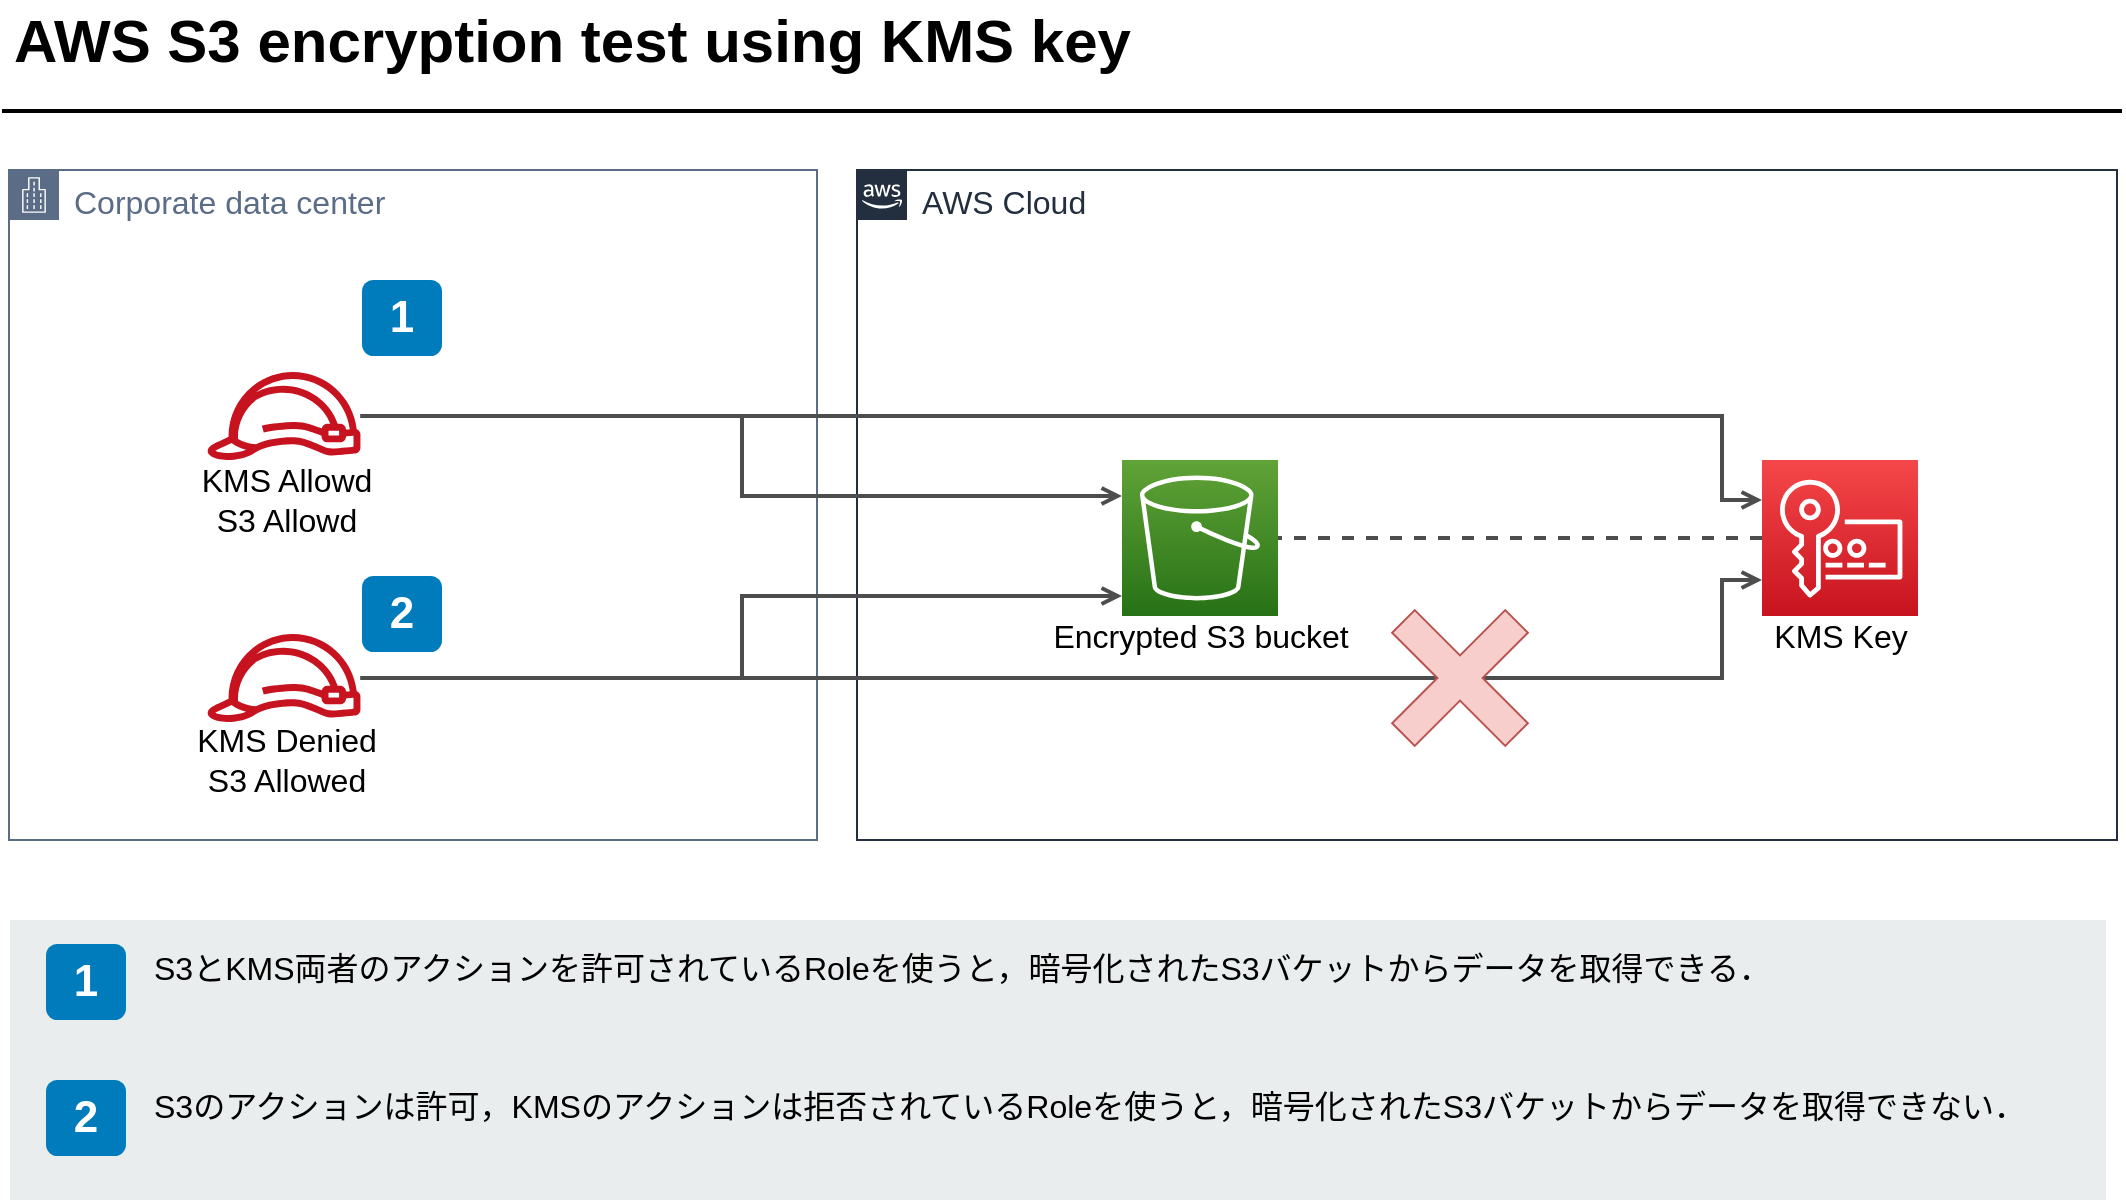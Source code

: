 <mxfile version="12.6.5" type="device"><diagram id="Ht1M8jgEwFfnCIfOTk4-" name="Page-1"><mxGraphModel dx="1793" dy="1067" grid="1" gridSize="10" guides="1" tooltips="1" connect="1" arrows="1" fold="1" page="1" pageScale="1" pageWidth="827" pageHeight="1169" math="0" shadow="0"><root><mxCell id="0"/><mxCell id="1" parent="0"/><mxCell id="UEzPUAAOIrF-is8g5C7q-2" value="AWS Cloud" style="points=[[0,0],[0.25,0],[0.5,0],[0.75,0],[1,0],[1,0.25],[1,0.5],[1,0.75],[1,1],[0.75,1],[0.5,1],[0.25,1],[0,1],[0,0.75],[0,0.5],[0,0.25]];outlineConnect=0;gradientColor=none;html=1;whiteSpace=wrap;fontSize=16;fontStyle=0;shape=mxgraph.aws4.group;grIcon=mxgraph.aws4.group_aws_cloud_alt;strokeColor=#232F3E;fillColor=none;verticalAlign=top;align=left;spacingLeft=30;fontColor=#232F3E;dashed=0;" parent="1" vertex="1"><mxGeometry x="437.5" y="105" width="630" height="335" as="geometry"/></mxCell><mxCell id="UEzPUAAOIrF-is8g5C7q-1" value="Corporate data center" style="points=[[0,0],[0.25,0],[0.5,0],[0.75,0],[1,0],[1,0.25],[1,0.5],[1,0.75],[1,1],[0.75,1],[0.5,1],[0.25,1],[0,1],[0,0.75],[0,0.5],[0,0.25]];outlineConnect=0;gradientColor=none;html=1;whiteSpace=wrap;fontSize=16;fontStyle=0;shape=mxgraph.aws4.group;grIcon=mxgraph.aws4.group_corporate_data_center;strokeColor=#5A6C86;fillColor=none;verticalAlign=top;align=left;spacingLeft=30;fontColor=#5A6C86;dashed=0;" parent="1" vertex="1"><mxGeometry x="13.5" y="105" width="404" height="335" as="geometry"/></mxCell><mxCell id="-QjtrjUzRDEMRZ5MF8oH-9" value="1" style="rounded=1;whiteSpace=wrap;html=1;fillColor=#007CBD;strokeColor=none;fontColor=#FFFFFF;fontStyle=1;fontSize=22;" parent="1" vertex="1"><mxGeometry x="190" y="160" width="40" height="38" as="geometry"/></mxCell><mxCell id="-QjtrjUzRDEMRZ5MF8oH-47" value="AWS S3 encryption test using KMS key" style="text;html=1;resizable=0;points=[];autosize=1;align=left;verticalAlign=top;spacingTop=-4;fontSize=30;fontStyle=1" parent="1" vertex="1"><mxGeometry x="14" y="20" width="570" height="40" as="geometry"/></mxCell><mxCell id="SCVMTBWpLvtzJIhz15lM-1" value="" style="line;strokeWidth=2;html=1;fontSize=14;" parent="1" vertex="1"><mxGeometry x="10" y="70.5" width="1060" height="10" as="geometry"/></mxCell><mxCell id="7OVz4w7n9kzEPWy-4BBC-3" value="" style="rounded=0;whiteSpace=wrap;html=1;fillColor=#EAEDED;fontSize=22;fontColor=#FFFFFF;strokeColor=none;labelBackgroundColor=none;" parent="1" vertex="1"><mxGeometry x="14" y="480" width="1048" height="140" as="geometry"/></mxCell><mxCell id="7OVz4w7n9kzEPWy-4BBC-4" value="1" style="rounded=1;whiteSpace=wrap;html=1;fillColor=#007CBD;strokeColor=none;fontColor=#FFFFFF;fontStyle=1;fontSize=22;labelBackgroundColor=none;" parent="1" vertex="1"><mxGeometry x="32" y="492" width="40" height="38" as="geometry"/></mxCell><mxCell id="7OVz4w7n9kzEPWy-4BBC-5" value="2" style="rounded=1;whiteSpace=wrap;html=1;fillColor=#007CBD;strokeColor=none;fontColor=#FFFFFF;fontStyle=1;fontSize=22;labelBackgroundColor=none;" parent="1" vertex="1"><mxGeometry x="32" y="560" width="40" height="38" as="geometry"/></mxCell><mxCell id="7OVz4w7n9kzEPWy-4BBC-13" value="&lt;span style=&quot;font-size: 16px&quot;&gt;S3とKMS両者のアクションを許可されているRoleを使うと，暗号化されたS3バケットからデータを取得できる．&lt;/span&gt;" style="text;html=1;align=left;verticalAlign=top;spacingTop=-4;fontSize=16;labelBackgroundColor=none;whiteSpace=wrap;" parent="1" vertex="1"><mxGeometry x="83.5" y="491.5" width="968.5" height="38.5" as="geometry"/></mxCell><mxCell id="7OVz4w7n9kzEPWy-4BBC-14" value="&lt;span style=&quot;font-size: 16px&quot;&gt;S3のアクションは許可，KMSのアクションは拒否されているRoleを使うと，暗号化されたS3バケットからデータを取得できない．&lt;/span&gt;" style="text;html=1;align=left;verticalAlign=top;spacingTop=-4;fontSize=16;labelBackgroundColor=none;whiteSpace=wrap;" parent="1" vertex="1"><mxGeometry x="84" y="560.5" width="959.5" height="39.5" as="geometry"/></mxCell><mxCell id="UEzPUAAOIrF-is8g5C7q-10" value="2" style="rounded=1;whiteSpace=wrap;html=1;fillColor=#007CBD;strokeColor=none;fontColor=#FFFFFF;fontStyle=1;fontSize=22;" parent="1" vertex="1"><mxGeometry x="190" y="308" width="40" height="38" as="geometry"/></mxCell><mxCell id="u6Ssz8UwOpCKbyimz2wl-3" value="" style="outlineConnect=0;fontColor=#232F3E;gradientColor=#60A337;gradientDirection=north;fillColor=#277116;strokeColor=#ffffff;dashed=0;verticalLabelPosition=bottom;verticalAlign=top;align=center;html=1;fontSize=12;fontStyle=0;aspect=fixed;shape=mxgraph.aws4.resourceIcon;resIcon=mxgraph.aws4.s3;" vertex="1" parent="1"><mxGeometry x="570" y="250" width="78" height="78" as="geometry"/></mxCell><mxCell id="u6Ssz8UwOpCKbyimz2wl-4" value="" style="outlineConnect=0;fontColor=#232F3E;gradientColor=#F54749;gradientDirection=north;fillColor=#C7131F;strokeColor=#ffffff;dashed=0;verticalLabelPosition=bottom;verticalAlign=top;align=center;html=1;fontSize=12;fontStyle=0;aspect=fixed;shape=mxgraph.aws4.resourceIcon;resIcon=mxgraph.aws4.key_management_service;" vertex="1" parent="1"><mxGeometry x="890" y="250" width="78" height="78" as="geometry"/></mxCell><mxCell id="u6Ssz8UwOpCKbyimz2wl-17" style="edgeStyle=orthogonalEdgeStyle;rounded=0;orthogonalLoop=1;jettySize=auto;html=1;endArrow=open;endFill=0;strokeColor=#4D4D4D;strokeWidth=2;" edge="1" parent="1" source="u6Ssz8UwOpCKbyimz2wl-5" target="u6Ssz8UwOpCKbyimz2wl-3"><mxGeometry relative="1" as="geometry"><Array as="points"><mxPoint x="380" y="228"/><mxPoint x="380" y="268"/></Array></mxGeometry></mxCell><mxCell id="u6Ssz8UwOpCKbyimz2wl-18" style="edgeStyle=orthogonalEdgeStyle;rounded=0;orthogonalLoop=1;jettySize=auto;html=1;endArrow=open;endFill=0;strokeColor=#4D4D4D;strokeWidth=2;" edge="1" parent="1" source="u6Ssz8UwOpCKbyimz2wl-5" target="u6Ssz8UwOpCKbyimz2wl-4"><mxGeometry relative="1" as="geometry"><Array as="points"><mxPoint x="870" y="228"/><mxPoint x="870" y="270"/></Array></mxGeometry></mxCell><mxCell id="u6Ssz8UwOpCKbyimz2wl-5" value="" style="outlineConnect=0;fontColor=#232F3E;gradientColor=none;fillColor=#C7131F;strokeColor=none;dashed=0;verticalLabelPosition=bottom;verticalAlign=top;align=center;html=1;fontSize=12;fontStyle=0;aspect=fixed;pointerEvents=1;shape=mxgraph.aws4.role;" vertex="1" parent="1"><mxGeometry x="112" y="206" width="78" height="44" as="geometry"/></mxCell><mxCell id="u6Ssz8UwOpCKbyimz2wl-19" style="edgeStyle=orthogonalEdgeStyle;rounded=0;orthogonalLoop=1;jettySize=auto;html=1;endArrow=open;endFill=0;strokeColor=#4D4D4D;strokeWidth=2;" edge="1" parent="1" source="u6Ssz8UwOpCKbyimz2wl-6"><mxGeometry relative="1" as="geometry"><mxPoint x="570" y="318" as="targetPoint"/><Array as="points"><mxPoint x="380" y="359"/><mxPoint x="380" y="318"/><mxPoint x="570" y="318"/></Array></mxGeometry></mxCell><mxCell id="u6Ssz8UwOpCKbyimz2wl-6" value="" style="outlineConnect=0;fontColor=#232F3E;gradientColor=none;fillColor=#C7131F;strokeColor=none;dashed=0;verticalLabelPosition=bottom;verticalAlign=top;align=center;html=1;fontSize=12;fontStyle=0;aspect=fixed;pointerEvents=1;shape=mxgraph.aws4.role;" vertex="1" parent="1"><mxGeometry x="112" y="337" width="78" height="44" as="geometry"/></mxCell><mxCell id="u6Ssz8UwOpCKbyimz2wl-22" value="Encrypted S3 bucket" style="text;html=1;resizable=0;autosize=1;align=center;verticalAlign=middle;points=[];fillColor=none;strokeColor=none;rounded=0;fontSize=16;" vertex="1" parent="1"><mxGeometry x="529" y="328" width="160" height="20" as="geometry"/></mxCell><mxCell id="u6Ssz8UwOpCKbyimz2wl-23" value="KMS Key" style="text;html=1;resizable=0;autosize=1;align=center;verticalAlign=middle;points=[];fillColor=none;strokeColor=none;rounded=0;fontSize=16;" vertex="1" parent="1"><mxGeometry x="889" y="328" width="80" height="20" as="geometry"/></mxCell><mxCell id="u6Ssz8UwOpCKbyimz2wl-24" style="edgeStyle=orthogonalEdgeStyle;rounded=0;orthogonalLoop=1;jettySize=auto;html=1;endArrow=open;endFill=0;strokeColor=#4D4D4D;strokeWidth=2;" edge="1" parent="1" source="u6Ssz8UwOpCKbyimz2wl-6" target="u6Ssz8UwOpCKbyimz2wl-4"><mxGeometry relative="1" as="geometry"><mxPoint x="189.617" y="359" as="sourcePoint"/><mxPoint x="929" y="328" as="targetPoint"/><Array as="points"><mxPoint x="870" y="359"/><mxPoint x="870" y="310"/></Array></mxGeometry></mxCell><mxCell id="u6Ssz8UwOpCKbyimz2wl-26" value="KMS Allowd&lt;br&gt;S3 Allowd" style="text;html=1;resizable=0;autosize=1;align=center;verticalAlign=middle;points=[];fillColor=none;strokeColor=none;rounded=0;fontSize=16;" vertex="1" parent="1"><mxGeometry x="102" y="250" width="100" height="40" as="geometry"/></mxCell><mxCell id="u6Ssz8UwOpCKbyimz2wl-27" value="KMS Denied&lt;br&gt;S3 Allowed" style="text;html=1;resizable=0;autosize=1;align=center;verticalAlign=middle;points=[];fillColor=none;strokeColor=none;rounded=0;fontSize=16;" vertex="1" parent="1"><mxGeometry x="97" y="380" width="110" height="40" as="geometry"/></mxCell><mxCell id="u6Ssz8UwOpCKbyimz2wl-29" value="" style="shape=cross;whiteSpace=wrap;html=1;fontSize=16;rotation=45;fillColor=#f8cecc;strokeColor=#b85450;" vertex="1" parent="1"><mxGeometry x="699" y="319" width="80" height="80" as="geometry"/></mxCell><mxCell id="u6Ssz8UwOpCKbyimz2wl-35" value="" style="endArrow=none;dashed=1;html=1;strokeColor=#4D4D4D;strokeWidth=2;fontSize=16;" edge="1" parent="1" source="u6Ssz8UwOpCKbyimz2wl-4" target="u6Ssz8UwOpCKbyimz2wl-3"><mxGeometry width="50" height="50" relative="1" as="geometry"><mxPoint x="10" y="720" as="sourcePoint"/><mxPoint x="60" y="670" as="targetPoint"/></mxGeometry></mxCell></root></mxGraphModel></diagram></mxfile>